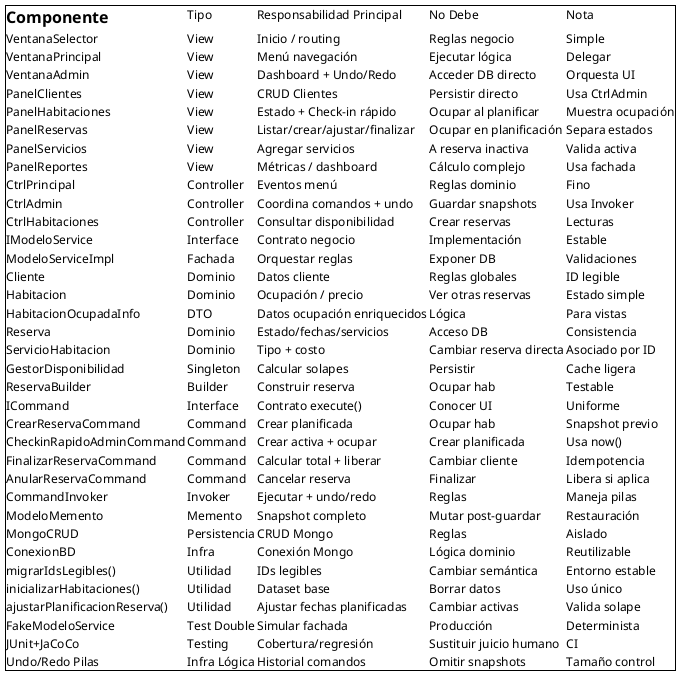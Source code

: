 @startsalt
{+
= Componente | Tipo | Responsabilidad Principal | No Debe | Nota
VentanaSelector | View | Inicio / routing | Reglas negocio | Simple
VentanaPrincipal | View | Menú navegación | Ejecutar lógica | Delegar
VentanaAdmin | View | Dashboard + Undo/Redo | Acceder DB directo | Orquesta UI
PanelClientes | View | CRUD Clientes | Persistir directo | Usa CtrlAdmin
PanelHabitaciones | View | Estado + Check-in rápido | Ocupar al planificar | Muestra ocupación
PanelReservas | View | Listar/crear/ajustar/finalizar | Ocupar en planificación | Separa estados
PanelServicios | View | Agregar servicios | A reserva inactiva | Valida activa
PanelReportes | View | Métricas / dashboard | Cálculo complejo | Usa fachada
CtrlPrincipal | Controller | Eventos menú | Reglas dominio | Fino
CtrlAdmin | Controller | Coordina comandos + undo | Guardar snapshots | Usa Invoker
CtrlHabitaciones | Controller | Consultar disponibilidad | Crear reservas | Lecturas
IModeloService | Interface | Contrato negocio | Implementación | Estable
ModeloServiceImpl | Fachada | Orquestar reglas | Exponer DB | Validaciones
Cliente | Dominio | Datos cliente | Reglas globales | ID legible
Habitacion | Dominio | Ocupación / precio | Ver otras reservas | Estado simple
HabitacionOcupadaInfo | DTO | Datos ocupación enriquecidos | Lógica | Para vistas
Reserva | Dominio | Estado/fechas/servicios | Acceso DB | Consistencia
ServicioHabitacion | Dominio | Tipo + costo | Cambiar reserva directa | Asociado por ID
GestorDisponibilidad | Singleton | Calcular solapes | Persistir | Cache ligera
ReservaBuilder | Builder | Construir reserva | Ocupar hab | Testable
ICommand | Interface | Contrato execute() | Conocer UI | Uniforme
CrearReservaCommand | Command | Crear planificada | Ocupar hab | Snapshot previo
CheckinRapidoAdminCommand | Command | Crear activa + ocupar | Crear planificada | Usa now()
FinalizarReservaCommand | Command | Calcular total + liberar | Cambiar cliente | Idempotencia
AnularReservaCommand | Command | Cancelar reserva | Finalizar | Libera si aplica
CommandInvoker | Invoker | Ejecutar + undo/redo | Reglas | Maneja pilas
ModeloMemento | Memento | Snapshot completo | Mutar post-guardar | Restauración
MongoCRUD | Persistencia | CRUD Mongo | Reglas | Aislado
ConexionBD | Infra | Conexión Mongo | Lógica dominio | Reutilizable
migrarIdsLegibles() | Utilidad | IDs legibles | Cambiar semántica | Entorno estable
inicializarHabitaciones() | Utilidad | Dataset base | Borrar datos | Uso único
ajustarPlanificacionReserva() | Utilidad | Ajustar fechas planificadas | Cambiar activas | Valida solape
FakeModeloService | Test Double | Simular fachada | Producción | Determinista
JUnit+JaCoCo | Testing | Cobertura/regresión | Sustituir juicio humano | CI
Undo/Redo Pilas | Infra Lógica | Historial comandos | Omitir snapshots | Tamaño control
}
@endsalt
